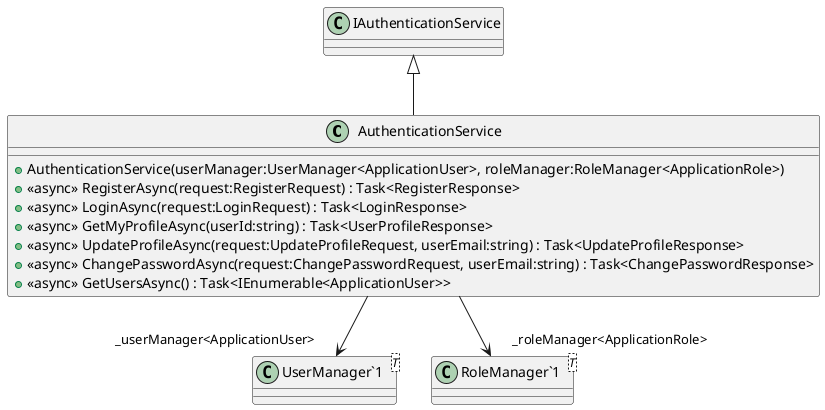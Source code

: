 @startuml
class AuthenticationService {
    + AuthenticationService(userManager:UserManager<ApplicationUser>, roleManager:RoleManager<ApplicationRole>)
    + <<async>> RegisterAsync(request:RegisterRequest) : Task<RegisterResponse>
    + <<async>> LoginAsync(request:LoginRequest) : Task<LoginResponse>
    + <<async>> GetMyProfileAsync(userId:string) : Task<UserProfileResponse>
    + <<async>> UpdateProfileAsync(request:UpdateProfileRequest, userEmail:string) : Task<UpdateProfileResponse>
    + <<async>> ChangePasswordAsync(request:ChangePasswordRequest, userEmail:string) : Task<ChangePasswordResponse>
    + <<async>> GetUsersAsync() : Task<IEnumerable<ApplicationUser>>
}
class "UserManager`1"<T> {
}
class "RoleManager`1"<T> {
}
IAuthenticationService <|-- AuthenticationService
AuthenticationService --> "_userManager<ApplicationUser>" "UserManager`1"
AuthenticationService --> "_roleManager<ApplicationRole>" "RoleManager`1"
@enduml
